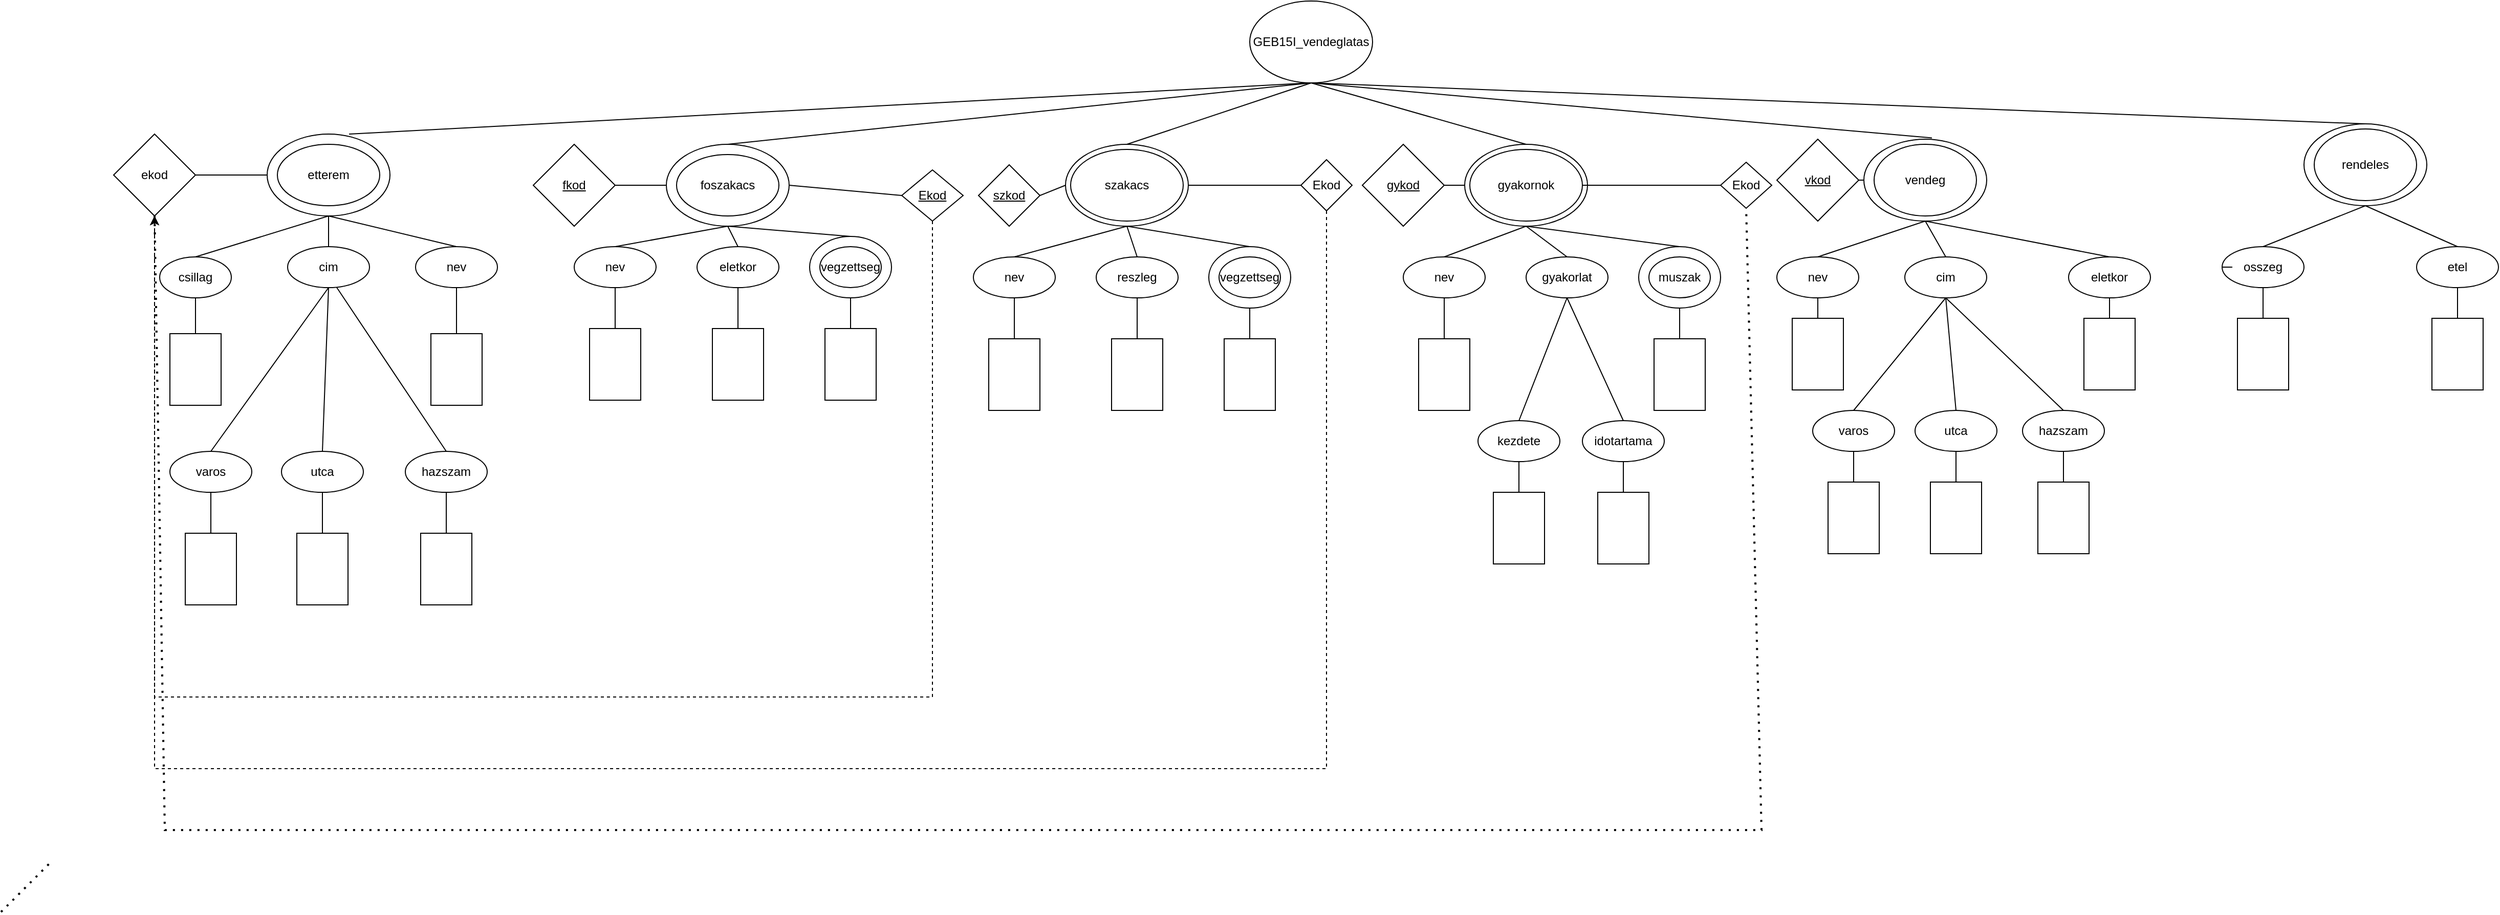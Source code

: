 <mxfile version="28.2.5">
  <diagram name="Page-1" id="XpdyZdqsvCU4nCHBUs9L">
    <mxGraphModel dx="155" dy="1880" grid="1" gridSize="10" guides="1" tooltips="1" connect="1" arrows="1" fold="1" page="1" pageScale="1" pageWidth="1169" pageHeight="1654" math="0" shadow="0">
      <root>
        <mxCell id="0" />
        <mxCell id="1" parent="0" />
        <mxCell id="y2u8pbOZwzKgA-yWUY7D-1" value="GEB15I_vendeglatas" style="ellipse;whiteSpace=wrap;html=1;" parent="1" vertex="1">
          <mxGeometry x="2700" y="20" width="120" height="80" as="geometry" />
        </mxCell>
        <mxCell id="y2u8pbOZwzKgA-yWUY7D-2" value="" style="ellipse;whiteSpace=wrap;html=1;" parent="1" vertex="1">
          <mxGeometry x="1740" y="150" width="120" height="80" as="geometry" />
        </mxCell>
        <mxCell id="y2u8pbOZwzKgA-yWUY7D-3" value="etterem" style="ellipse;whiteSpace=wrap;html=1;" parent="1" vertex="1">
          <mxGeometry x="1750" y="160" width="100" height="60" as="geometry" />
        </mxCell>
        <mxCell id="y2u8pbOZwzKgA-yWUY7D-4" value="" style="ellipse;whiteSpace=wrap;html=1;" parent="1" vertex="1">
          <mxGeometry x="2130" y="160" width="120" height="80" as="geometry" />
        </mxCell>
        <mxCell id="y2u8pbOZwzKgA-yWUY7D-5" value="foszakacs" style="ellipse;whiteSpace=wrap;html=1;" parent="1" vertex="1">
          <mxGeometry x="2140" y="170" width="100" height="60" as="geometry" />
        </mxCell>
        <mxCell id="UKUHMCm4ktKD5f3MbYxx-10" style="edgeStyle=orthogonalEdgeStyle;rounded=0;orthogonalLoop=1;jettySize=auto;html=1;exitX=1;exitY=0.5;exitDx=0;exitDy=0;entryX=0;entryY=0.5;entryDx=0;entryDy=0;endArrow=none;endFill=0;" edge="1" parent="1" source="y2u8pbOZwzKgA-yWUY7D-6" target="UKUHMCm4ktKD5f3MbYxx-5">
          <mxGeometry relative="1" as="geometry" />
        </mxCell>
        <mxCell id="y2u8pbOZwzKgA-yWUY7D-6" value="" style="ellipse;whiteSpace=wrap;html=1;" parent="1" vertex="1">
          <mxGeometry x="2520" y="160" width="120" height="80" as="geometry" />
        </mxCell>
        <mxCell id="y2u8pbOZwzKgA-yWUY7D-7" value="szakacs" style="ellipse;whiteSpace=wrap;html=1;" parent="1" vertex="1">
          <mxGeometry x="2525" y="165" width="110" height="70" as="geometry" />
        </mxCell>
        <mxCell id="y2u8pbOZwzKgA-yWUY7D-9" value="" style="ellipse;whiteSpace=wrap;html=1;" parent="1" vertex="1">
          <mxGeometry x="2910" y="160" width="120" height="80" as="geometry" />
        </mxCell>
        <mxCell id="UKUHMCm4ktKD5f3MbYxx-9" style="edgeStyle=orthogonalEdgeStyle;rounded=0;orthogonalLoop=1;jettySize=auto;html=1;exitX=1;exitY=0.5;exitDx=0;exitDy=0;entryX=0;entryY=0.5;entryDx=0;entryDy=0;endArrow=none;endFill=0;" edge="1" parent="1" source="y2u8pbOZwzKgA-yWUY7D-10" target="UKUHMCm4ktKD5f3MbYxx-8">
          <mxGeometry relative="1" as="geometry" />
        </mxCell>
        <mxCell id="y2u8pbOZwzKgA-yWUY7D-10" value="gyakornok" style="ellipse;whiteSpace=wrap;html=1;" parent="1" vertex="1">
          <mxGeometry x="2915" y="165" width="110" height="70" as="geometry" />
        </mxCell>
        <mxCell id="y2u8pbOZwzKgA-yWUY7D-12" value="" style="ellipse;whiteSpace=wrap;html=1;" parent="1" vertex="1">
          <mxGeometry x="3300" y="155" width="120" height="80" as="geometry" />
        </mxCell>
        <mxCell id="y2u8pbOZwzKgA-yWUY7D-13" value="vendeg" style="ellipse;whiteSpace=wrap;html=1;" parent="1" vertex="1">
          <mxGeometry x="3310" y="160" width="100" height="70" as="geometry" />
        </mxCell>
        <mxCell id="y2u8pbOZwzKgA-yWUY7D-15" value="" style="ellipse;whiteSpace=wrap;html=1;" parent="1" vertex="1">
          <mxGeometry x="3730" y="140" width="120" height="80" as="geometry" />
        </mxCell>
        <mxCell id="y2u8pbOZwzKgA-yWUY7D-16" value="rendeles" style="ellipse;whiteSpace=wrap;html=1;" parent="1" vertex="1">
          <mxGeometry x="3740" y="145" width="100" height="70" as="geometry" />
        </mxCell>
        <mxCell id="y2u8pbOZwzKgA-yWUY7D-19" value="" style="endArrow=none;html=1;rounded=0;exitX=0.5;exitY=0;exitDx=0;exitDy=0;entryX=0.5;entryY=1;entryDx=0;entryDy=0;" parent="1" source="y2u8pbOZwzKgA-yWUY7D-15" target="y2u8pbOZwzKgA-yWUY7D-1" edge="1">
          <mxGeometry width="50" height="50" relative="1" as="geometry">
            <mxPoint x="2360" y="290" as="sourcePoint" />
            <mxPoint x="2300" y="120" as="targetPoint" />
          </mxGeometry>
        </mxCell>
        <mxCell id="y2u8pbOZwzKgA-yWUY7D-20" value="" style="endArrow=none;html=1;rounded=0;entryX=0.554;entryY=-0.015;entryDx=0;entryDy=0;entryPerimeter=0;exitX=0.5;exitY=1;exitDx=0;exitDy=0;" parent="1" source="y2u8pbOZwzKgA-yWUY7D-1" target="y2u8pbOZwzKgA-yWUY7D-12" edge="1">
          <mxGeometry width="50" height="50" relative="1" as="geometry">
            <mxPoint x="2360" y="290" as="sourcePoint" />
            <mxPoint x="2410" y="240" as="targetPoint" />
          </mxGeometry>
        </mxCell>
        <mxCell id="y2u8pbOZwzKgA-yWUY7D-21" value="" style="endArrow=none;html=1;rounded=0;exitX=0.5;exitY=0;exitDx=0;exitDy=0;entryX=0.5;entryY=1;entryDx=0;entryDy=0;" parent="1" source="y2u8pbOZwzKgA-yWUY7D-9" target="y2u8pbOZwzKgA-yWUY7D-1" edge="1">
          <mxGeometry width="50" height="50" relative="1" as="geometry">
            <mxPoint x="2360" y="290" as="sourcePoint" />
            <mxPoint x="2320" y="140" as="targetPoint" />
          </mxGeometry>
        </mxCell>
        <mxCell id="y2u8pbOZwzKgA-yWUY7D-22" value="" style="endArrow=none;html=1;rounded=0;exitX=0.5;exitY=0;exitDx=0;exitDy=0;entryX=0.5;entryY=1;entryDx=0;entryDy=0;" parent="1" source="y2u8pbOZwzKgA-yWUY7D-6" target="y2u8pbOZwzKgA-yWUY7D-1" edge="1">
          <mxGeometry width="50" height="50" relative="1" as="geometry">
            <mxPoint x="2450" y="335" as="sourcePoint" />
            <mxPoint x="2390" y="155" as="targetPoint" />
          </mxGeometry>
        </mxCell>
        <mxCell id="y2u8pbOZwzKgA-yWUY7D-23" value="" style="endArrow=none;html=1;rounded=0;exitX=0.5;exitY=0;exitDx=0;exitDy=0;entryX=0.5;entryY=1;entryDx=0;entryDy=0;" parent="1" source="y2u8pbOZwzKgA-yWUY7D-4" target="y2u8pbOZwzKgA-yWUY7D-1" edge="1">
          <mxGeometry width="50" height="50" relative="1" as="geometry">
            <mxPoint x="2250" y="350" as="sourcePoint" />
            <mxPoint x="2300" y="300" as="targetPoint" />
          </mxGeometry>
        </mxCell>
        <mxCell id="y2u8pbOZwzKgA-yWUY7D-24" value="" style="endArrow=none;html=1;rounded=0;exitX=0.667;exitY=0;exitDx=0;exitDy=0;exitPerimeter=0;entryX=0.5;entryY=1;entryDx=0;entryDy=0;" parent="1" source="y2u8pbOZwzKgA-yWUY7D-2" target="y2u8pbOZwzKgA-yWUY7D-1" edge="1">
          <mxGeometry width="50" height="50" relative="1" as="geometry">
            <mxPoint x="2190" y="230" as="sourcePoint" />
            <mxPoint x="2240" y="180" as="targetPoint" />
          </mxGeometry>
        </mxCell>
        <mxCell id="y2u8pbOZwzKgA-yWUY7D-26" value="csillag" style="ellipse;whiteSpace=wrap;html=1;" parent="1" vertex="1">
          <mxGeometry x="1635" y="270" width="70" height="40" as="geometry" />
        </mxCell>
        <mxCell id="y2u8pbOZwzKgA-yWUY7D-27" value="cim" style="ellipse;whiteSpace=wrap;html=1;" parent="1" vertex="1">
          <mxGeometry x="1760" y="260" width="80" height="40" as="geometry" />
        </mxCell>
        <mxCell id="y2u8pbOZwzKgA-yWUY7D-28" value="nev" style="ellipse;whiteSpace=wrap;html=1;" parent="1" vertex="1">
          <mxGeometry x="1885" y="260" width="80" height="40" as="geometry" />
        </mxCell>
        <mxCell id="y2u8pbOZwzKgA-yWUY7D-29" value="" style="rounded=0;whiteSpace=wrap;html=1;direction=south;" parent="1" vertex="1">
          <mxGeometry x="1645" y="345" width="50" height="70" as="geometry" />
        </mxCell>
        <mxCell id="y2u8pbOZwzKgA-yWUY7D-32" value="" style="rounded=0;whiteSpace=wrap;html=1;direction=south;" parent="1" vertex="1">
          <mxGeometry x="1900" y="345" width="50" height="70" as="geometry" />
        </mxCell>
        <mxCell id="y2u8pbOZwzKgA-yWUY7D-33" value="varos" style="ellipse;whiteSpace=wrap;html=1;" parent="1" vertex="1">
          <mxGeometry x="1645" y="460" width="80" height="40" as="geometry" />
        </mxCell>
        <mxCell id="y2u8pbOZwzKgA-yWUY7D-34" value="utca" style="ellipse;whiteSpace=wrap;html=1;" parent="1" vertex="1">
          <mxGeometry x="1754" y="460" width="80" height="40" as="geometry" />
        </mxCell>
        <mxCell id="y2u8pbOZwzKgA-yWUY7D-36" value="hazszam" style="ellipse;whiteSpace=wrap;html=1;" parent="1" vertex="1">
          <mxGeometry x="1875" y="460" width="80" height="40" as="geometry" />
        </mxCell>
        <mxCell id="y2u8pbOZwzKgA-yWUY7D-37" value="" style="rounded=0;whiteSpace=wrap;html=1;direction=south;" parent="1" vertex="1">
          <mxGeometry x="1660" y="540" width="50" height="70" as="geometry" />
        </mxCell>
        <mxCell id="y2u8pbOZwzKgA-yWUY7D-38" value="" style="rounded=0;whiteSpace=wrap;html=1;direction=south;" parent="1" vertex="1">
          <mxGeometry x="1769" y="540" width="50" height="70" as="geometry" />
        </mxCell>
        <mxCell id="y2u8pbOZwzKgA-yWUY7D-39" value="" style="rounded=0;whiteSpace=wrap;html=1;direction=south;" parent="1" vertex="1">
          <mxGeometry x="1890" y="540" width="50" height="70" as="geometry" />
        </mxCell>
        <mxCell id="y2u8pbOZwzKgA-yWUY7D-40" value="ekod" style="rhombus;whiteSpace=wrap;html=1;" parent="1" vertex="1">
          <mxGeometry x="1590" y="150" width="80" height="80" as="geometry" />
        </mxCell>
        <mxCell id="y2u8pbOZwzKgA-yWUY7D-41" value="" style="endArrow=none;html=1;rounded=0;exitX=0.5;exitY=0;exitDx=0;exitDy=0;entryX=0.5;entryY=1;entryDx=0;entryDy=0;" parent="1" source="y2u8pbOZwzKgA-yWUY7D-26" target="y2u8pbOZwzKgA-yWUY7D-2" edge="1">
          <mxGeometry width="50" height="50" relative="1" as="geometry">
            <mxPoint x="1870" y="340" as="sourcePoint" />
            <mxPoint x="1920" y="290" as="targetPoint" />
          </mxGeometry>
        </mxCell>
        <mxCell id="y2u8pbOZwzKgA-yWUY7D-42" value="" style="endArrow=none;html=1;rounded=0;entryX=0.5;entryY=1;entryDx=0;entryDy=0;exitX=0.5;exitY=0;exitDx=0;exitDy=0;" parent="1" source="y2u8pbOZwzKgA-yWUY7D-28" target="y2u8pbOZwzKgA-yWUY7D-2" edge="1">
          <mxGeometry width="50" height="50" relative="1" as="geometry">
            <mxPoint x="1870" y="340" as="sourcePoint" />
            <mxPoint x="1920" y="290" as="targetPoint" />
          </mxGeometry>
        </mxCell>
        <mxCell id="y2u8pbOZwzKgA-yWUY7D-43" value="" style="endArrow=none;html=1;rounded=0;exitX=0.5;exitY=0;exitDx=0;exitDy=0;entryX=0.5;entryY=1;entryDx=0;entryDy=0;" parent="1" source="y2u8pbOZwzKgA-yWUY7D-27" target="y2u8pbOZwzKgA-yWUY7D-2" edge="1">
          <mxGeometry width="50" height="50" relative="1" as="geometry">
            <mxPoint x="1870" y="340" as="sourcePoint" />
            <mxPoint x="1800" y="240" as="targetPoint" />
          </mxGeometry>
        </mxCell>
        <mxCell id="y2u8pbOZwzKgA-yWUY7D-44" value="" style="endArrow=none;html=1;rounded=0;exitX=0;exitY=0.5;exitDx=0;exitDy=0;entryX=0.5;entryY=1;entryDx=0;entryDy=0;" parent="1" source="y2u8pbOZwzKgA-yWUY7D-29" target="y2u8pbOZwzKgA-yWUY7D-26" edge="1">
          <mxGeometry width="50" height="50" relative="1" as="geometry">
            <mxPoint x="1870" y="340" as="sourcePoint" />
            <mxPoint x="1920" y="290" as="targetPoint" />
          </mxGeometry>
        </mxCell>
        <mxCell id="y2u8pbOZwzKgA-yWUY7D-45" value="" style="endArrow=none;html=1;rounded=0;exitX=0;exitY=0.5;exitDx=0;exitDy=0;entryX=0.5;entryY=1;entryDx=0;entryDy=0;" parent="1" source="y2u8pbOZwzKgA-yWUY7D-32" target="y2u8pbOZwzKgA-yWUY7D-28" edge="1">
          <mxGeometry width="50" height="50" relative="1" as="geometry">
            <mxPoint x="1870" y="340" as="sourcePoint" />
            <mxPoint x="1920" y="290" as="targetPoint" />
          </mxGeometry>
        </mxCell>
        <mxCell id="y2u8pbOZwzKgA-yWUY7D-46" value="" style="endArrow=none;html=1;rounded=0;exitX=0.5;exitY=0;exitDx=0;exitDy=0;entryX=0.5;entryY=1;entryDx=0;entryDy=0;" parent="1" source="y2u8pbOZwzKgA-yWUY7D-33" target="y2u8pbOZwzKgA-yWUY7D-27" edge="1">
          <mxGeometry width="50" height="50" relative="1" as="geometry">
            <mxPoint x="1740" y="450" as="sourcePoint" />
            <mxPoint x="1794" y="400" as="targetPoint" />
          </mxGeometry>
        </mxCell>
        <mxCell id="y2u8pbOZwzKgA-yWUY7D-47" value="" style="endArrow=none;html=1;rounded=0;exitX=0.5;exitY=0;exitDx=0;exitDy=0;entryX=0.5;entryY=1;entryDx=0;entryDy=0;" parent="1" source="y2u8pbOZwzKgA-yWUY7D-34" target="y2u8pbOZwzKgA-yWUY7D-27" edge="1">
          <mxGeometry width="50" height="50" relative="1" as="geometry">
            <mxPoint x="1870" y="450" as="sourcePoint" />
            <mxPoint x="1810" y="410" as="targetPoint" />
          </mxGeometry>
        </mxCell>
        <mxCell id="y2u8pbOZwzKgA-yWUY7D-48" value="" style="endArrow=none;html=1;rounded=0;exitX=0.5;exitY=0;exitDx=0;exitDy=0;entryX=0.599;entryY=0.994;entryDx=0;entryDy=0;entryPerimeter=0;" parent="1" source="y2u8pbOZwzKgA-yWUY7D-36" target="y2u8pbOZwzKgA-yWUY7D-27" edge="1">
          <mxGeometry width="50" height="50" relative="1" as="geometry">
            <mxPoint x="1870" y="450" as="sourcePoint" />
            <mxPoint x="1920" y="400" as="targetPoint" />
          </mxGeometry>
        </mxCell>
        <mxCell id="y2u8pbOZwzKgA-yWUY7D-49" value="" style="endArrow=none;html=1;rounded=0;exitX=0;exitY=0.5;exitDx=0;exitDy=0;entryX=0.5;entryY=1;entryDx=0;entryDy=0;" parent="1" source="y2u8pbOZwzKgA-yWUY7D-37" target="y2u8pbOZwzKgA-yWUY7D-33" edge="1">
          <mxGeometry width="50" height="50" relative="1" as="geometry">
            <mxPoint x="1870" y="450" as="sourcePoint" />
            <mxPoint x="1920" y="400" as="targetPoint" />
          </mxGeometry>
        </mxCell>
        <mxCell id="y2u8pbOZwzKgA-yWUY7D-50" value="" style="endArrow=none;html=1;rounded=0;exitX=0;exitY=0.5;exitDx=0;exitDy=0;entryX=0.5;entryY=1;entryDx=0;entryDy=0;" parent="1" source="y2u8pbOZwzKgA-yWUY7D-38" target="y2u8pbOZwzKgA-yWUY7D-34" edge="1">
          <mxGeometry width="50" height="50" relative="1" as="geometry">
            <mxPoint x="1870" y="450" as="sourcePoint" />
            <mxPoint x="1920" y="400" as="targetPoint" />
          </mxGeometry>
        </mxCell>
        <mxCell id="y2u8pbOZwzKgA-yWUY7D-51" value="" style="endArrow=none;html=1;rounded=0;exitX=0;exitY=0.5;exitDx=0;exitDy=0;entryX=0.5;entryY=1;entryDx=0;entryDy=0;" parent="1" source="y2u8pbOZwzKgA-yWUY7D-39" target="y2u8pbOZwzKgA-yWUY7D-36" edge="1">
          <mxGeometry width="50" height="50" relative="1" as="geometry">
            <mxPoint x="1870" y="450" as="sourcePoint" />
            <mxPoint x="1915" y="520" as="targetPoint" />
          </mxGeometry>
        </mxCell>
        <mxCell id="y2u8pbOZwzKgA-yWUY7D-54" value="" style="endArrow=none;html=1;rounded=0;exitX=1;exitY=0.5;exitDx=0;exitDy=0;entryX=0;entryY=0.5;entryDx=0;entryDy=0;" parent="1" source="y2u8pbOZwzKgA-yWUY7D-40" target="y2u8pbOZwzKgA-yWUY7D-2" edge="1">
          <mxGeometry width="50" height="50" relative="1" as="geometry">
            <mxPoint x="1870" y="340" as="sourcePoint" />
            <mxPoint x="1920" y="290" as="targetPoint" />
          </mxGeometry>
        </mxCell>
        <mxCell id="V31fUuFXPpHs8atmx8qF-1" value="" style="ellipse;whiteSpace=wrap;html=1;" parent="1" vertex="1">
          <mxGeometry x="2270" y="250" width="80" height="60" as="geometry" />
        </mxCell>
        <mxCell id="V31fUuFXPpHs8atmx8qF-2" value="vegzettseg" style="ellipse;whiteSpace=wrap;html=1;" parent="1" vertex="1">
          <mxGeometry x="2280" y="260" width="60" height="40" as="geometry" />
        </mxCell>
        <mxCell id="V31fUuFXPpHs8atmx8qF-5" value="nev" style="ellipse;whiteSpace=wrap;html=1;" parent="1" vertex="1">
          <mxGeometry x="2040" y="260" width="80" height="40" as="geometry" />
        </mxCell>
        <mxCell id="V31fUuFXPpHs8atmx8qF-6" value="eletkor" style="ellipse;whiteSpace=wrap;html=1;" parent="1" vertex="1">
          <mxGeometry x="2160" y="260" width="80" height="40" as="geometry" />
        </mxCell>
        <mxCell id="V31fUuFXPpHs8atmx8qF-7" value="&lt;u&gt;fkod&lt;/u&gt;" style="rhombus;whiteSpace=wrap;html=1;" parent="1" vertex="1">
          <mxGeometry x="2000" y="160" width="80" height="80" as="geometry" />
        </mxCell>
        <mxCell id="V31fUuFXPpHs8atmx8qF-8" value="" style="rounded=0;whiteSpace=wrap;html=1;direction=south;" parent="1" vertex="1">
          <mxGeometry x="2055" y="340" width="50" height="70" as="geometry" />
        </mxCell>
        <mxCell id="V31fUuFXPpHs8atmx8qF-9" value="" style="rounded=0;whiteSpace=wrap;html=1;direction=south;" parent="1" vertex="1">
          <mxGeometry x="2175" y="340" width="50" height="70" as="geometry" />
        </mxCell>
        <mxCell id="V31fUuFXPpHs8atmx8qF-10" value="" style="rounded=0;whiteSpace=wrap;html=1;direction=south;" parent="1" vertex="1">
          <mxGeometry x="2285" y="340" width="50" height="70" as="geometry" />
        </mxCell>
        <mxCell id="V31fUuFXPpHs8atmx8qF-11" value="" style="endArrow=none;html=1;rounded=0;exitX=1;exitY=0.5;exitDx=0;exitDy=0;entryX=0;entryY=0.5;entryDx=0;entryDy=0;" parent="1" source="V31fUuFXPpHs8atmx8qF-7" target="y2u8pbOZwzKgA-yWUY7D-4" edge="1">
          <mxGeometry width="50" height="50" relative="1" as="geometry">
            <mxPoint x="1840" y="350" as="sourcePoint" />
            <mxPoint x="1890" y="300" as="targetPoint" />
          </mxGeometry>
        </mxCell>
        <mxCell id="V31fUuFXPpHs8atmx8qF-12" value="" style="endArrow=none;html=1;rounded=0;exitX=0.5;exitY=0;exitDx=0;exitDy=0;entryX=0.5;entryY=1;entryDx=0;entryDy=0;" parent="1" source="V31fUuFXPpHs8atmx8qF-5" target="y2u8pbOZwzKgA-yWUY7D-4" edge="1">
          <mxGeometry width="50" height="50" relative="1" as="geometry">
            <mxPoint x="1840" y="350" as="sourcePoint" />
            <mxPoint x="1890" y="300" as="targetPoint" />
          </mxGeometry>
        </mxCell>
        <mxCell id="V31fUuFXPpHs8atmx8qF-13" value="" style="endArrow=none;html=1;rounded=0;exitX=0.5;exitY=0;exitDx=0;exitDy=0;entryX=0.5;entryY=1;entryDx=0;entryDy=0;" parent="1" source="V31fUuFXPpHs8atmx8qF-6" target="y2u8pbOZwzKgA-yWUY7D-4" edge="1">
          <mxGeometry width="50" height="50" relative="1" as="geometry">
            <mxPoint x="1840" y="350" as="sourcePoint" />
            <mxPoint x="1980" y="320" as="targetPoint" />
          </mxGeometry>
        </mxCell>
        <mxCell id="V31fUuFXPpHs8atmx8qF-14" value="" style="endArrow=none;html=1;rounded=0;exitX=0.5;exitY=0;exitDx=0;exitDy=0;entryX=0.5;entryY=1;entryDx=0;entryDy=0;" parent="1" source="V31fUuFXPpHs8atmx8qF-1" target="y2u8pbOZwzKgA-yWUY7D-4" edge="1">
          <mxGeometry width="50" height="50" relative="1" as="geometry">
            <mxPoint x="1840" y="350" as="sourcePoint" />
            <mxPoint x="1890" y="300" as="targetPoint" />
          </mxGeometry>
        </mxCell>
        <mxCell id="V31fUuFXPpHs8atmx8qF-15" value="" style="endArrow=none;html=1;rounded=0;exitX=0;exitY=0.5;exitDx=0;exitDy=0;entryX=0.5;entryY=1;entryDx=0;entryDy=0;" parent="1" source="V31fUuFXPpHs8atmx8qF-8" target="V31fUuFXPpHs8atmx8qF-5" edge="1">
          <mxGeometry width="50" height="50" relative="1" as="geometry">
            <mxPoint x="1840" y="350" as="sourcePoint" />
            <mxPoint x="1890" y="300" as="targetPoint" />
          </mxGeometry>
        </mxCell>
        <mxCell id="V31fUuFXPpHs8atmx8qF-16" value="" style="endArrow=none;html=1;rounded=0;exitX=0;exitY=0.5;exitDx=0;exitDy=0;entryX=0.5;entryY=1;entryDx=0;entryDy=0;" parent="1" source="V31fUuFXPpHs8atmx8qF-9" target="V31fUuFXPpHs8atmx8qF-6" edge="1">
          <mxGeometry width="50" height="50" relative="1" as="geometry">
            <mxPoint x="1840" y="350" as="sourcePoint" />
            <mxPoint x="1890" y="300" as="targetPoint" />
          </mxGeometry>
        </mxCell>
        <mxCell id="bbiCSKsUrUmHNVUulFf7-1" value="" style="endArrow=none;html=1;rounded=0;exitX=0;exitY=0.5;exitDx=0;exitDy=0;entryX=0.5;entryY=1;entryDx=0;entryDy=0;" parent="1" source="V31fUuFXPpHs8atmx8qF-10" target="V31fUuFXPpHs8atmx8qF-1" edge="1">
          <mxGeometry width="50" height="50" relative="1" as="geometry">
            <mxPoint x="2330" y="320" as="sourcePoint" />
            <mxPoint x="2440" y="260" as="targetPoint" />
          </mxGeometry>
        </mxCell>
        <mxCell id="bbiCSKsUrUmHNVUulFf7-2" value="" style="ellipse;whiteSpace=wrap;html=1;" parent="1" vertex="1">
          <mxGeometry x="2660" y="260" width="80" height="60" as="geometry" />
        </mxCell>
        <mxCell id="bbiCSKsUrUmHNVUulFf7-3" value="vegzettseg" style="ellipse;whiteSpace=wrap;html=1;" parent="1" vertex="1">
          <mxGeometry x="2670" y="270" width="60" height="40" as="geometry" />
        </mxCell>
        <mxCell id="bbiCSKsUrUmHNVUulFf7-4" value="nev" style="ellipse;whiteSpace=wrap;html=1;" parent="1" vertex="1">
          <mxGeometry x="2430" y="270" width="80" height="40" as="geometry" />
        </mxCell>
        <mxCell id="bbiCSKsUrUmHNVUulFf7-5" value="reszleg" style="ellipse;whiteSpace=wrap;html=1;" parent="1" vertex="1">
          <mxGeometry x="2550" y="270" width="80" height="40" as="geometry" />
        </mxCell>
        <mxCell id="bbiCSKsUrUmHNVUulFf7-6" value="" style="rounded=0;whiteSpace=wrap;html=1;direction=south;" parent="1" vertex="1">
          <mxGeometry x="2445" y="350" width="50" height="70" as="geometry" />
        </mxCell>
        <mxCell id="bbiCSKsUrUmHNVUulFf7-7" value="" style="rounded=0;whiteSpace=wrap;html=1;direction=south;" parent="1" vertex="1">
          <mxGeometry x="2565" y="350" width="50" height="70" as="geometry" />
        </mxCell>
        <mxCell id="bbiCSKsUrUmHNVUulFf7-8" value="" style="rounded=0;whiteSpace=wrap;html=1;direction=south;" parent="1" vertex="1">
          <mxGeometry x="2675" y="350" width="50" height="70" as="geometry" />
        </mxCell>
        <mxCell id="bbiCSKsUrUmHNVUulFf7-9" value="" style="endArrow=none;html=1;rounded=0;exitX=0.5;exitY=0;exitDx=0;exitDy=0;entryX=0.5;entryY=1;entryDx=0;entryDy=0;" parent="1" source="bbiCSKsUrUmHNVUulFf7-4" target="y2u8pbOZwzKgA-yWUY7D-6" edge="1">
          <mxGeometry width="50" height="50" relative="1" as="geometry">
            <mxPoint x="2230" y="360" as="sourcePoint" />
            <mxPoint x="2580" y="240" as="targetPoint" />
          </mxGeometry>
        </mxCell>
        <mxCell id="bbiCSKsUrUmHNVUulFf7-10" value="" style="endArrow=none;html=1;rounded=0;exitX=0.5;exitY=0;exitDx=0;exitDy=0;entryX=0.5;entryY=1;entryDx=0;entryDy=0;" parent="1" source="bbiCSKsUrUmHNVUulFf7-5" target="y2u8pbOZwzKgA-yWUY7D-6" edge="1">
          <mxGeometry width="50" height="50" relative="1" as="geometry">
            <mxPoint x="2230" y="360" as="sourcePoint" />
            <mxPoint x="2580" y="250" as="targetPoint" />
          </mxGeometry>
        </mxCell>
        <mxCell id="bbiCSKsUrUmHNVUulFf7-11" value="" style="endArrow=none;html=1;rounded=0;exitX=0.5;exitY=0;exitDx=0;exitDy=0;entryX=0.5;entryY=1;entryDx=0;entryDy=0;" parent="1" source="bbiCSKsUrUmHNVUulFf7-2" target="y2u8pbOZwzKgA-yWUY7D-6" edge="1">
          <mxGeometry width="50" height="50" relative="1" as="geometry">
            <mxPoint x="2230" y="360" as="sourcePoint" />
            <mxPoint x="2580" y="250" as="targetPoint" />
          </mxGeometry>
        </mxCell>
        <mxCell id="bbiCSKsUrUmHNVUulFf7-12" value="" style="endArrow=none;html=1;rounded=0;exitX=0;exitY=0.5;exitDx=0;exitDy=0;entryX=0.5;entryY=1;entryDx=0;entryDy=0;" parent="1" source="bbiCSKsUrUmHNVUulFf7-6" target="bbiCSKsUrUmHNVUulFf7-4" edge="1">
          <mxGeometry width="50" height="50" relative="1" as="geometry">
            <mxPoint x="2230" y="360" as="sourcePoint" />
            <mxPoint x="2280" y="310" as="targetPoint" />
          </mxGeometry>
        </mxCell>
        <mxCell id="bbiCSKsUrUmHNVUulFf7-13" value="" style="endArrow=none;html=1;rounded=0;exitX=0;exitY=0.5;exitDx=0;exitDy=0;entryX=0.5;entryY=1;entryDx=0;entryDy=0;" parent="1" source="bbiCSKsUrUmHNVUulFf7-7" target="bbiCSKsUrUmHNVUulFf7-5" edge="1">
          <mxGeometry width="50" height="50" relative="1" as="geometry">
            <mxPoint x="2230" y="360" as="sourcePoint" />
            <mxPoint x="2280" y="310" as="targetPoint" />
          </mxGeometry>
        </mxCell>
        <mxCell id="bbiCSKsUrUmHNVUulFf7-14" value="" style="endArrow=none;html=1;rounded=0;exitX=0;exitY=0.5;exitDx=0;exitDy=0;entryX=0.5;entryY=1;entryDx=0;entryDy=0;" parent="1" source="bbiCSKsUrUmHNVUulFf7-8" target="bbiCSKsUrUmHNVUulFf7-2" edge="1">
          <mxGeometry width="50" height="50" relative="1" as="geometry">
            <mxPoint x="2720" y="330" as="sourcePoint" />
            <mxPoint x="2830" y="270" as="targetPoint" />
          </mxGeometry>
        </mxCell>
        <mxCell id="bbiCSKsUrUmHNVUulFf7-15" value="&lt;u&gt;szkod&lt;/u&gt;" style="rhombus;whiteSpace=wrap;html=1;" parent="1" vertex="1">
          <mxGeometry x="2435" y="180" width="60" height="60" as="geometry" />
        </mxCell>
        <mxCell id="bbiCSKsUrUmHNVUulFf7-17" value="" style="endArrow=none;html=1;rounded=0;exitX=1;exitY=0.5;exitDx=0;exitDy=0;entryX=0;entryY=0.5;entryDx=0;entryDy=0;" parent="1" source="bbiCSKsUrUmHNVUulFf7-15" target="y2u8pbOZwzKgA-yWUY7D-6" edge="1">
          <mxGeometry width="50" height="50" relative="1" as="geometry">
            <mxPoint x="2470" y="200" as="sourcePoint" />
            <mxPoint x="2550" y="210" as="targetPoint" />
          </mxGeometry>
        </mxCell>
        <mxCell id="bbiCSKsUrUmHNVUulFf7-18" value="" style="ellipse;whiteSpace=wrap;html=1;" parent="1" vertex="1">
          <mxGeometry x="3080" y="260" width="80" height="60" as="geometry" />
        </mxCell>
        <mxCell id="bbiCSKsUrUmHNVUulFf7-19" value="muszak" style="ellipse;whiteSpace=wrap;html=1;" parent="1" vertex="1">
          <mxGeometry x="3090" y="270" width="60" height="40" as="geometry" />
        </mxCell>
        <mxCell id="bbiCSKsUrUmHNVUulFf7-20" value="nev" style="ellipse;whiteSpace=wrap;html=1;" parent="1" vertex="1">
          <mxGeometry x="2850" y="270" width="80" height="40" as="geometry" />
        </mxCell>
        <mxCell id="bbiCSKsUrUmHNVUulFf7-21" value="gyakorlat" style="ellipse;whiteSpace=wrap;html=1;" parent="1" vertex="1">
          <mxGeometry x="2970" y="270" width="80" height="40" as="geometry" />
        </mxCell>
        <mxCell id="bbiCSKsUrUmHNVUulFf7-22" value="" style="rounded=0;whiteSpace=wrap;html=1;direction=south;" parent="1" vertex="1">
          <mxGeometry x="2865" y="350" width="50" height="70" as="geometry" />
        </mxCell>
        <mxCell id="bbiCSKsUrUmHNVUulFf7-24" value="" style="rounded=0;whiteSpace=wrap;html=1;direction=south;" parent="1" vertex="1">
          <mxGeometry x="3095" y="350" width="50" height="70" as="geometry" />
        </mxCell>
        <mxCell id="bbiCSKsUrUmHNVUulFf7-25" value="" style="endArrow=none;html=1;rounded=0;exitX=0;exitY=0.5;exitDx=0;exitDy=0;entryX=0.5;entryY=1;entryDx=0;entryDy=0;" parent="1" source="bbiCSKsUrUmHNVUulFf7-22" target="bbiCSKsUrUmHNVUulFf7-20" edge="1">
          <mxGeometry width="50" height="50" relative="1" as="geometry">
            <mxPoint x="2650" y="360" as="sourcePoint" />
            <mxPoint x="2700" y="310" as="targetPoint" />
          </mxGeometry>
        </mxCell>
        <mxCell id="bbiCSKsUrUmHNVUulFf7-27" value="" style="endArrow=none;html=1;rounded=0;exitX=0;exitY=0.5;exitDx=0;exitDy=0;entryX=0.5;entryY=1;entryDx=0;entryDy=0;" parent="1" source="bbiCSKsUrUmHNVUulFf7-24" target="bbiCSKsUrUmHNVUulFf7-18" edge="1">
          <mxGeometry width="50" height="50" relative="1" as="geometry">
            <mxPoint x="3140" y="330" as="sourcePoint" />
            <mxPoint x="3250" y="270" as="targetPoint" />
          </mxGeometry>
        </mxCell>
        <mxCell id="bbiCSKsUrUmHNVUulFf7-28" value="&lt;u&gt;gykod&lt;/u&gt;" style="rhombus;whiteSpace=wrap;html=1;" parent="1" vertex="1">
          <mxGeometry x="2810" y="160" width="80" height="80" as="geometry" />
        </mxCell>
        <mxCell id="bbiCSKsUrUmHNVUulFf7-29" value="" style="endArrow=none;html=1;rounded=0;entryX=1;entryY=0.5;entryDx=0;entryDy=0;exitX=0;exitY=0.5;exitDx=0;exitDy=0;" parent="1" source="y2u8pbOZwzKgA-yWUY7D-9" target="bbiCSKsUrUmHNVUulFf7-28" edge="1">
          <mxGeometry width="50" height="50" relative="1" as="geometry">
            <mxPoint x="2550" y="240" as="sourcePoint" />
            <mxPoint x="2600" y="190" as="targetPoint" />
          </mxGeometry>
        </mxCell>
        <mxCell id="bbiCSKsUrUmHNVUulFf7-31" value="idotartama" style="ellipse;whiteSpace=wrap;html=1;" parent="1" vertex="1">
          <mxGeometry x="3025" y="430" width="80" height="40" as="geometry" />
        </mxCell>
        <mxCell id="bbiCSKsUrUmHNVUulFf7-32" value="kezdete" style="ellipse;whiteSpace=wrap;html=1;" parent="1" vertex="1">
          <mxGeometry x="2923" y="430" width="80" height="40" as="geometry" />
        </mxCell>
        <mxCell id="bbiCSKsUrUmHNVUulFf7-33" value="" style="rounded=0;whiteSpace=wrap;html=1;direction=south;" parent="1" vertex="1">
          <mxGeometry x="3040" y="500" width="50" height="70" as="geometry" />
        </mxCell>
        <mxCell id="bbiCSKsUrUmHNVUulFf7-34" value="" style="rounded=0;whiteSpace=wrap;html=1;direction=south;" parent="1" vertex="1">
          <mxGeometry x="2938" y="500" width="50" height="70" as="geometry" />
        </mxCell>
        <mxCell id="bbiCSKsUrUmHNVUulFf7-35" value="" style="endArrow=none;html=1;rounded=0;exitX=0.5;exitY=0;exitDx=0;exitDy=0;entryX=0.5;entryY=1;entryDx=0;entryDy=0;" parent="1" source="bbiCSKsUrUmHNVUulFf7-32" target="bbiCSKsUrUmHNVUulFf7-21" edge="1">
          <mxGeometry width="50" height="50" relative="1" as="geometry">
            <mxPoint x="2910" y="330" as="sourcePoint" />
            <mxPoint x="2960" y="280" as="targetPoint" />
          </mxGeometry>
        </mxCell>
        <mxCell id="bbiCSKsUrUmHNVUulFf7-36" value="" style="endArrow=none;html=1;rounded=0;exitX=0.5;exitY=0;exitDx=0;exitDy=0;entryX=0.5;entryY=1;entryDx=0;entryDy=0;" parent="1" source="bbiCSKsUrUmHNVUulFf7-31" target="bbiCSKsUrUmHNVUulFf7-21" edge="1">
          <mxGeometry width="50" height="50" relative="1" as="geometry">
            <mxPoint x="2910" y="330" as="sourcePoint" />
            <mxPoint x="2960" y="280" as="targetPoint" />
          </mxGeometry>
        </mxCell>
        <mxCell id="bbiCSKsUrUmHNVUulFf7-37" value="" style="endArrow=none;html=1;rounded=0;exitX=0;exitY=0.5;exitDx=0;exitDy=0;entryX=0.5;entryY=1;entryDx=0;entryDy=0;" parent="1" source="bbiCSKsUrUmHNVUulFf7-34" target="bbiCSKsUrUmHNVUulFf7-32" edge="1">
          <mxGeometry width="50" height="50" relative="1" as="geometry">
            <mxPoint x="2910" y="330" as="sourcePoint" />
            <mxPoint x="2970" y="480" as="targetPoint" />
          </mxGeometry>
        </mxCell>
        <mxCell id="bbiCSKsUrUmHNVUulFf7-38" value="" style="endArrow=none;html=1;rounded=0;exitX=0;exitY=0.5;exitDx=0;exitDy=0;entryX=0.5;entryY=1;entryDx=0;entryDy=0;" parent="1" source="bbiCSKsUrUmHNVUulFf7-33" target="bbiCSKsUrUmHNVUulFf7-31" edge="1">
          <mxGeometry width="50" height="50" relative="1" as="geometry">
            <mxPoint x="2910" y="330" as="sourcePoint" />
            <mxPoint x="2960" y="280" as="targetPoint" />
          </mxGeometry>
        </mxCell>
        <mxCell id="bbiCSKsUrUmHNVUulFf7-39" value="" style="endArrow=none;html=1;rounded=0;exitX=0.5;exitY=0;exitDx=0;exitDy=0;entryX=0.5;entryY=1;entryDx=0;entryDy=0;" parent="1" source="bbiCSKsUrUmHNVUulFf7-20" target="y2u8pbOZwzKgA-yWUY7D-9" edge="1">
          <mxGeometry width="50" height="50" relative="1" as="geometry">
            <mxPoint x="2910" y="330" as="sourcePoint" />
            <mxPoint x="2960" y="280" as="targetPoint" />
          </mxGeometry>
        </mxCell>
        <mxCell id="bbiCSKsUrUmHNVUulFf7-40" value="" style="endArrow=none;html=1;rounded=0;exitX=0.5;exitY=0;exitDx=0;exitDy=0;" parent="1" source="bbiCSKsUrUmHNVUulFf7-21" edge="1">
          <mxGeometry width="50" height="50" relative="1" as="geometry">
            <mxPoint x="2910" y="330" as="sourcePoint" />
            <mxPoint x="2970" y="240" as="targetPoint" />
          </mxGeometry>
        </mxCell>
        <mxCell id="bbiCSKsUrUmHNVUulFf7-41" value="" style="endArrow=none;html=1;rounded=0;exitX=0.5;exitY=0;exitDx=0;exitDy=0;entryX=0.5;entryY=1;entryDx=0;entryDy=0;" parent="1" source="bbiCSKsUrUmHNVUulFf7-18" target="y2u8pbOZwzKgA-yWUY7D-9" edge="1">
          <mxGeometry width="50" height="50" relative="1" as="geometry">
            <mxPoint x="2910" y="330" as="sourcePoint" />
            <mxPoint x="2960" y="280" as="targetPoint" />
          </mxGeometry>
        </mxCell>
        <mxCell id="bbiCSKsUrUmHNVUulFf7-44" value="nev" style="ellipse;whiteSpace=wrap;html=1;" parent="1" vertex="1">
          <mxGeometry x="3215" y="270" width="80" height="40" as="geometry" />
        </mxCell>
        <mxCell id="bbiCSKsUrUmHNVUulFf7-45" value="cim" style="ellipse;whiteSpace=wrap;html=1;" parent="1" vertex="1">
          <mxGeometry x="3340" y="270" width="80" height="40" as="geometry" />
        </mxCell>
        <mxCell id="bbiCSKsUrUmHNVUulFf7-46" value="" style="rounded=0;whiteSpace=wrap;html=1;direction=south;" parent="1" vertex="1">
          <mxGeometry x="3230" y="330" width="50" height="70" as="geometry" />
        </mxCell>
        <mxCell id="bbiCSKsUrUmHNVUulFf7-47" value="" style="rounded=0;whiteSpace=wrap;html=1;direction=south;" parent="1" vertex="1">
          <mxGeometry x="3515" y="330" width="50" height="70" as="geometry" />
        </mxCell>
        <mxCell id="bbiCSKsUrUmHNVUulFf7-48" value="" style="endArrow=none;html=1;rounded=0;exitX=0;exitY=0.5;exitDx=0;exitDy=0;entryX=0.5;entryY=1;entryDx=0;entryDy=0;" parent="1" source="bbiCSKsUrUmHNVUulFf7-46" target="bbiCSKsUrUmHNVUulFf7-44" edge="1">
          <mxGeometry width="50" height="50" relative="1" as="geometry">
            <mxPoint x="3040" y="360" as="sourcePoint" />
            <mxPoint x="3090" y="310" as="targetPoint" />
          </mxGeometry>
        </mxCell>
        <mxCell id="bbiCSKsUrUmHNVUulFf7-49" value="" style="endArrow=none;html=1;rounded=0;exitX=0;exitY=0.5;exitDx=0;exitDy=0;entryX=0.5;entryY=1;entryDx=0;entryDy=0;" parent="1" source="bbiCSKsUrUmHNVUulFf7-47" target="bbiCSKsUrUmHNVUulFf7-63" edge="1">
          <mxGeometry width="50" height="50" relative="1" as="geometry">
            <mxPoint x="3530" y="330" as="sourcePoint" />
            <mxPoint x="3480" y="320" as="targetPoint" />
          </mxGeometry>
        </mxCell>
        <mxCell id="bbiCSKsUrUmHNVUulFf7-50" value="utca" style="ellipse;whiteSpace=wrap;html=1;" parent="1" vertex="1">
          <mxGeometry x="3350" y="420" width="80" height="40" as="geometry" />
        </mxCell>
        <mxCell id="bbiCSKsUrUmHNVUulFf7-51" value="varos" style="ellipse;whiteSpace=wrap;html=1;" parent="1" vertex="1">
          <mxGeometry x="3250" y="420" width="80" height="40" as="geometry" />
        </mxCell>
        <mxCell id="bbiCSKsUrUmHNVUulFf7-52" value="" style="rounded=0;whiteSpace=wrap;html=1;direction=south;" parent="1" vertex="1">
          <mxGeometry x="3365" y="490" width="50" height="70" as="geometry" />
        </mxCell>
        <mxCell id="bbiCSKsUrUmHNVUulFf7-53" value="" style="rounded=0;whiteSpace=wrap;html=1;direction=south;" parent="1" vertex="1">
          <mxGeometry x="3265" y="490" width="50" height="70" as="geometry" />
        </mxCell>
        <mxCell id="bbiCSKsUrUmHNVUulFf7-54" value="" style="endArrow=none;html=1;rounded=0;exitX=0.5;exitY=0;exitDx=0;exitDy=0;entryX=0.5;entryY=1;entryDx=0;entryDy=0;" parent="1" source="bbiCSKsUrUmHNVUulFf7-51" target="bbiCSKsUrUmHNVUulFf7-45" edge="1">
          <mxGeometry width="50" height="50" relative="1" as="geometry">
            <mxPoint x="3300" y="330" as="sourcePoint" />
            <mxPoint x="3350" y="280" as="targetPoint" />
          </mxGeometry>
        </mxCell>
        <mxCell id="bbiCSKsUrUmHNVUulFf7-55" value="" style="endArrow=none;html=1;rounded=0;exitX=0.5;exitY=0;exitDx=0;exitDy=0;entryX=0.5;entryY=1;entryDx=0;entryDy=0;" parent="1" source="bbiCSKsUrUmHNVUulFf7-50" target="bbiCSKsUrUmHNVUulFf7-45" edge="1">
          <mxGeometry width="50" height="50" relative="1" as="geometry">
            <mxPoint x="3300" y="330" as="sourcePoint" />
            <mxPoint x="3350" y="280" as="targetPoint" />
          </mxGeometry>
        </mxCell>
        <mxCell id="bbiCSKsUrUmHNVUulFf7-56" value="" style="endArrow=none;html=1;rounded=0;exitX=0;exitY=0.5;exitDx=0;exitDy=0;entryX=0.5;entryY=1;entryDx=0;entryDy=0;" parent="1" source="bbiCSKsUrUmHNVUulFf7-53" target="bbiCSKsUrUmHNVUulFf7-51" edge="1">
          <mxGeometry width="50" height="50" relative="1" as="geometry">
            <mxPoint x="3300" y="330" as="sourcePoint" />
            <mxPoint x="3360" y="480" as="targetPoint" />
          </mxGeometry>
        </mxCell>
        <mxCell id="bbiCSKsUrUmHNVUulFf7-57" value="" style="endArrow=none;html=1;rounded=0;exitX=0;exitY=0.5;exitDx=0;exitDy=0;entryX=0.5;entryY=1;entryDx=0;entryDy=0;" parent="1" source="bbiCSKsUrUmHNVUulFf7-52" target="bbiCSKsUrUmHNVUulFf7-50" edge="1">
          <mxGeometry width="50" height="50" relative="1" as="geometry">
            <mxPoint x="3300" y="330" as="sourcePoint" />
            <mxPoint x="3350" y="280" as="targetPoint" />
          </mxGeometry>
        </mxCell>
        <mxCell id="bbiCSKsUrUmHNVUulFf7-58" value="" style="endArrow=none;html=1;rounded=0;exitX=0.5;exitY=0;exitDx=0;exitDy=0;entryX=0.5;entryY=1;entryDx=0;entryDy=0;" parent="1" source="bbiCSKsUrUmHNVUulFf7-44" target="y2u8pbOZwzKgA-yWUY7D-12" edge="1">
          <mxGeometry width="50" height="50" relative="1" as="geometry">
            <mxPoint x="3300" y="330" as="sourcePoint" />
            <mxPoint x="3360" y="240" as="targetPoint" />
          </mxGeometry>
        </mxCell>
        <mxCell id="bbiCSKsUrUmHNVUulFf7-59" value="" style="endArrow=none;html=1;rounded=0;exitX=0.5;exitY=0;exitDx=0;exitDy=0;entryX=0.5;entryY=1;entryDx=0;entryDy=0;" parent="1" source="bbiCSKsUrUmHNVUulFf7-45" target="y2u8pbOZwzKgA-yWUY7D-12" edge="1">
          <mxGeometry width="50" height="50" relative="1" as="geometry">
            <mxPoint x="3300" y="330" as="sourcePoint" />
            <mxPoint x="3350" y="260" as="targetPoint" />
          </mxGeometry>
        </mxCell>
        <mxCell id="bbiCSKsUrUmHNVUulFf7-60" value="" style="endArrow=none;html=1;rounded=0;exitX=0.5;exitY=0;exitDx=0;exitDy=0;entryX=0.5;entryY=1;entryDx=0;entryDy=0;" parent="1" source="bbiCSKsUrUmHNVUulFf7-63" target="y2u8pbOZwzKgA-yWUY7D-12" edge="1">
          <mxGeometry width="50" height="50" relative="1" as="geometry">
            <mxPoint x="3480" y="260" as="sourcePoint" />
            <mxPoint x="3380" y="240" as="targetPoint" />
          </mxGeometry>
        </mxCell>
        <mxCell id="bbiCSKsUrUmHNVUulFf7-61" value="&lt;u&gt;vkod&lt;/u&gt;" style="rhombus;whiteSpace=wrap;html=1;" parent="1" vertex="1">
          <mxGeometry x="3215" y="155" width="80" height="80" as="geometry" />
        </mxCell>
        <mxCell id="bbiCSKsUrUmHNVUulFf7-62" value="" style="endArrow=none;html=1;rounded=0;exitX=1;exitY=0.5;exitDx=0;exitDy=0;entryX=0;entryY=0.5;entryDx=0;entryDy=0;" parent="1" source="bbiCSKsUrUmHNVUulFf7-61" target="y2u8pbOZwzKgA-yWUY7D-12" edge="1">
          <mxGeometry width="50" height="50" relative="1" as="geometry">
            <mxPoint x="3260" y="330" as="sourcePoint" />
            <mxPoint x="3310" y="280" as="targetPoint" />
          </mxGeometry>
        </mxCell>
        <mxCell id="bbiCSKsUrUmHNVUulFf7-63" value="eletkor" style="ellipse;whiteSpace=wrap;html=1;" parent="1" vertex="1">
          <mxGeometry x="3500" y="270" width="80" height="40" as="geometry" />
        </mxCell>
        <mxCell id="bbiCSKsUrUmHNVUulFf7-64" value="hazszam" style="ellipse;whiteSpace=wrap;html=1;" parent="1" vertex="1">
          <mxGeometry x="3455" y="420" width="80" height="40" as="geometry" />
        </mxCell>
        <mxCell id="bbiCSKsUrUmHNVUulFf7-65" value="" style="endArrow=none;html=1;rounded=0;exitX=0.5;exitY=0;exitDx=0;exitDy=0;entryX=0.5;entryY=1;entryDx=0;entryDy=0;" parent="1" source="bbiCSKsUrUmHNVUulFf7-64" target="bbiCSKsUrUmHNVUulFf7-45" edge="1">
          <mxGeometry width="50" height="50" relative="1" as="geometry">
            <mxPoint x="3260" y="330" as="sourcePoint" />
            <mxPoint x="3310" y="280" as="targetPoint" />
          </mxGeometry>
        </mxCell>
        <mxCell id="bbiCSKsUrUmHNVUulFf7-66" value="" style="rounded=0;whiteSpace=wrap;html=1;direction=south;" parent="1" vertex="1">
          <mxGeometry x="3470" y="490" width="50" height="70" as="geometry" />
        </mxCell>
        <mxCell id="bbiCSKsUrUmHNVUulFf7-67" value="" style="endArrow=none;html=1;rounded=0;exitX=0;exitY=0.5;exitDx=0;exitDy=0;entryX=0.5;entryY=1;entryDx=0;entryDy=0;" parent="1" source="bbiCSKsUrUmHNVUulFf7-66" target="bbiCSKsUrUmHNVUulFf7-64" edge="1">
          <mxGeometry width="50" height="50" relative="1" as="geometry">
            <mxPoint x="3260" y="330" as="sourcePoint" />
            <mxPoint x="3310" y="280" as="targetPoint" />
          </mxGeometry>
        </mxCell>
        <mxCell id="bbiCSKsUrUmHNVUulFf7-68" value="osszeg" style="ellipse;whiteSpace=wrap;html=1;" parent="1" vertex="1">
          <mxGeometry x="3650" y="260" width="80" height="40" as="geometry" />
        </mxCell>
        <mxCell id="bbiCSKsUrUmHNVUulFf7-69" value="etel" style="ellipse;whiteSpace=wrap;html=1;" parent="1" vertex="1">
          <mxGeometry x="3840" y="260" width="80" height="40" as="geometry" />
        </mxCell>
        <mxCell id="bbiCSKsUrUmHNVUulFf7-70" value="" style="rounded=0;whiteSpace=wrap;html=1;direction=south;" parent="1" vertex="1">
          <mxGeometry x="3665" y="330" width="50" height="70" as="geometry" />
        </mxCell>
        <mxCell id="bbiCSKsUrUmHNVUulFf7-71" value="" style="rounded=0;whiteSpace=wrap;html=1;direction=south;" parent="1" vertex="1">
          <mxGeometry x="3855" y="330" width="50" height="70" as="geometry" />
        </mxCell>
        <mxCell id="bbiCSKsUrUmHNVUulFf7-72" value="" style="endArrow=none;html=1;rounded=0;exitX=0;exitY=0.5;exitDx=0;exitDy=0;entryX=0.5;entryY=1;entryDx=0;entryDy=0;" parent="1" source="bbiCSKsUrUmHNVUulFf7-70" target="bbiCSKsUrUmHNVUulFf7-68" edge="1">
          <mxGeometry width="50" height="50" relative="1" as="geometry">
            <mxPoint x="3610" y="330" as="sourcePoint" />
            <mxPoint x="3660" y="280" as="targetPoint" />
          </mxGeometry>
        </mxCell>
        <mxCell id="bbiCSKsUrUmHNVUulFf7-74" value="" style="endArrow=none;html=1;rounded=0;exitX=0;exitY=0.5;exitDx=0;exitDy=0;entryX=0.5;entryY=1;entryDx=0;entryDy=0;" parent="1" source="bbiCSKsUrUmHNVUulFf7-71" target="bbiCSKsUrUmHNVUulFf7-69" edge="1">
          <mxGeometry width="50" height="50" relative="1" as="geometry">
            <mxPoint x="3610" y="330" as="sourcePoint" />
            <mxPoint x="3660" y="280" as="targetPoint" />
          </mxGeometry>
        </mxCell>
        <mxCell id="bbiCSKsUrUmHNVUulFf7-75" value="" style="endArrow=none;html=1;rounded=0;" parent="1" source="bbiCSKsUrUmHNVUulFf7-68" edge="1">
          <mxGeometry width="50" height="50" relative="1" as="geometry">
            <mxPoint x="3610" y="330" as="sourcePoint" />
            <mxPoint x="3660" y="280" as="targetPoint" />
          </mxGeometry>
        </mxCell>
        <mxCell id="bbiCSKsUrUmHNVUulFf7-76" value="" style="endArrow=none;html=1;rounded=0;exitX=0.5;exitY=0;exitDx=0;exitDy=0;" parent="1" source="bbiCSKsUrUmHNVUulFf7-68" edge="1">
          <mxGeometry width="50" height="50" relative="1" as="geometry">
            <mxPoint x="3610" y="330" as="sourcePoint" />
            <mxPoint x="3790" y="220" as="targetPoint" />
          </mxGeometry>
        </mxCell>
        <mxCell id="bbiCSKsUrUmHNVUulFf7-77" value="" style="endArrow=none;html=1;rounded=0;exitX=0.5;exitY=0;exitDx=0;exitDy=0;entryX=0.5;entryY=1;entryDx=0;entryDy=0;" parent="1" source="bbiCSKsUrUmHNVUulFf7-69" target="y2u8pbOZwzKgA-yWUY7D-15" edge="1">
          <mxGeometry width="50" height="50" relative="1" as="geometry">
            <mxPoint x="3820" y="280" as="sourcePoint" />
            <mxPoint x="3790" y="240" as="targetPoint" />
          </mxGeometry>
        </mxCell>
        <mxCell id="UKUHMCm4ktKD5f3MbYxx-1" value="" style="endArrow=none;dashed=1;html=1;dashPattern=1 3;strokeWidth=2;rounded=0;" edge="1" parent="1">
          <mxGeometry width="50" height="50" relative="1" as="geometry">
            <mxPoint x="1480" y="910" as="sourcePoint" />
            <mxPoint x="1530" y="860" as="targetPoint" />
          </mxGeometry>
        </mxCell>
        <mxCell id="UKUHMCm4ktKD5f3MbYxx-4" style="edgeStyle=orthogonalEdgeStyle;rounded=0;orthogonalLoop=1;jettySize=auto;html=1;exitX=0.5;exitY=1;exitDx=0;exitDy=0;entryX=0.5;entryY=1;entryDx=0;entryDy=0;dashed=1;" edge="1" parent="1" source="UKUHMCm4ktKD5f3MbYxx-2" target="y2u8pbOZwzKgA-yWUY7D-40">
          <mxGeometry relative="1" as="geometry">
            <mxPoint x="2120" y="710" as="targetPoint" />
            <Array as="points">
              <mxPoint x="2390" y="700" />
              <mxPoint x="1630" y="700" />
            </Array>
          </mxGeometry>
        </mxCell>
        <mxCell id="UKUHMCm4ktKD5f3MbYxx-2" value="&lt;u&gt;Ekod&lt;/u&gt;" style="rhombus;whiteSpace=wrap;html=1;" vertex="1" parent="1">
          <mxGeometry x="2360" y="185" width="60" height="50" as="geometry" />
        </mxCell>
        <mxCell id="UKUHMCm4ktKD5f3MbYxx-3" value="" style="endArrow=none;html=1;rounded=0;entryX=0;entryY=0.5;entryDx=0;entryDy=0;exitX=1;exitY=0.5;exitDx=0;exitDy=0;" edge="1" parent="1" source="y2u8pbOZwzKgA-yWUY7D-4" target="UKUHMCm4ktKD5f3MbYxx-2">
          <mxGeometry width="50" height="50" relative="1" as="geometry">
            <mxPoint x="2290" y="370" as="sourcePoint" />
            <mxPoint x="2340" y="320" as="targetPoint" />
          </mxGeometry>
        </mxCell>
        <mxCell id="UKUHMCm4ktKD5f3MbYxx-7" style="edgeStyle=orthogonalEdgeStyle;rounded=0;orthogonalLoop=1;jettySize=auto;html=1;exitX=0.5;exitY=1;exitDx=0;exitDy=0;entryX=0.5;entryY=1;entryDx=0;entryDy=0;dashed=1;" edge="1" parent="1" source="UKUHMCm4ktKD5f3MbYxx-5" target="y2u8pbOZwzKgA-yWUY7D-40">
          <mxGeometry relative="1" as="geometry">
            <mxPoint x="2580" y="750" as="targetPoint" />
            <Array as="points">
              <mxPoint x="2775" y="770" />
              <mxPoint x="1630" y="770" />
            </Array>
          </mxGeometry>
        </mxCell>
        <mxCell id="UKUHMCm4ktKD5f3MbYxx-5" value="Ekod" style="rhombus;whiteSpace=wrap;html=1;" vertex="1" parent="1">
          <mxGeometry x="2750" y="175" width="50" height="50" as="geometry" />
        </mxCell>
        <mxCell id="UKUHMCm4ktKD5f3MbYxx-8" value="Ekod" style="rhombus;whiteSpace=wrap;html=1;" vertex="1" parent="1">
          <mxGeometry x="3160" y="177.5" width="50" height="45" as="geometry" />
        </mxCell>
        <mxCell id="UKUHMCm4ktKD5f3MbYxx-11" value="" style="endArrow=none;dashed=1;html=1;dashPattern=1 3;strokeWidth=2;rounded=0;entryX=0.5;entryY=1;entryDx=0;entryDy=0;exitX=0.5;exitY=1;exitDx=0;exitDy=0;" edge="1" parent="1" source="y2u8pbOZwzKgA-yWUY7D-40" target="UKUHMCm4ktKD5f3MbYxx-8">
          <mxGeometry width="50" height="50" relative="1" as="geometry">
            <mxPoint x="2960" y="950" as="sourcePoint" />
            <mxPoint x="3010" y="900" as="targetPoint" />
            <Array as="points">
              <mxPoint x="1640" y="830" />
              <mxPoint x="3200" y="830" />
            </Array>
          </mxGeometry>
        </mxCell>
      </root>
    </mxGraphModel>
  </diagram>
</mxfile>
